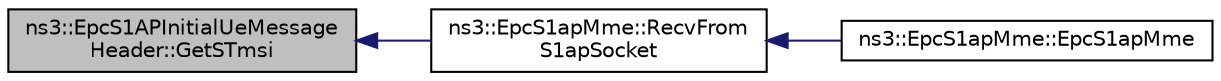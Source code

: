 digraph "ns3::EpcS1APInitialUeMessageHeader::GetSTmsi"
{
  edge [fontname="Helvetica",fontsize="10",labelfontname="Helvetica",labelfontsize="10"];
  node [fontname="Helvetica",fontsize="10",shape=record];
  rankdir="LR";
  Node1 [label="ns3::EpcS1APInitialUeMessage\lHeader::GetSTmsi",height=0.2,width=0.4,color="black", fillcolor="grey75", style="filled", fontcolor="black"];
  Node1 -> Node2 [dir="back",color="midnightblue",fontsize="10",style="solid"];
  Node2 [label="ns3::EpcS1apMme::RecvFrom\lS1apSocket",height=0.2,width=0.4,color="black", fillcolor="white", style="filled",URL="$d3/d9d/classns3_1_1EpcS1apMme.html#a453fdb57c550f0bbbf11a32658497d25"];
  Node2 -> Node3 [dir="back",color="midnightblue",fontsize="10",style="solid"];
  Node3 [label="ns3::EpcS1apMme::EpcS1apMme",height=0.2,width=0.4,color="black", fillcolor="white", style="filled",URL="$d3/d9d/classns3_1_1EpcS1apMme.html#aad79a5064c731d37eb48037d4d66fe13"];
}
